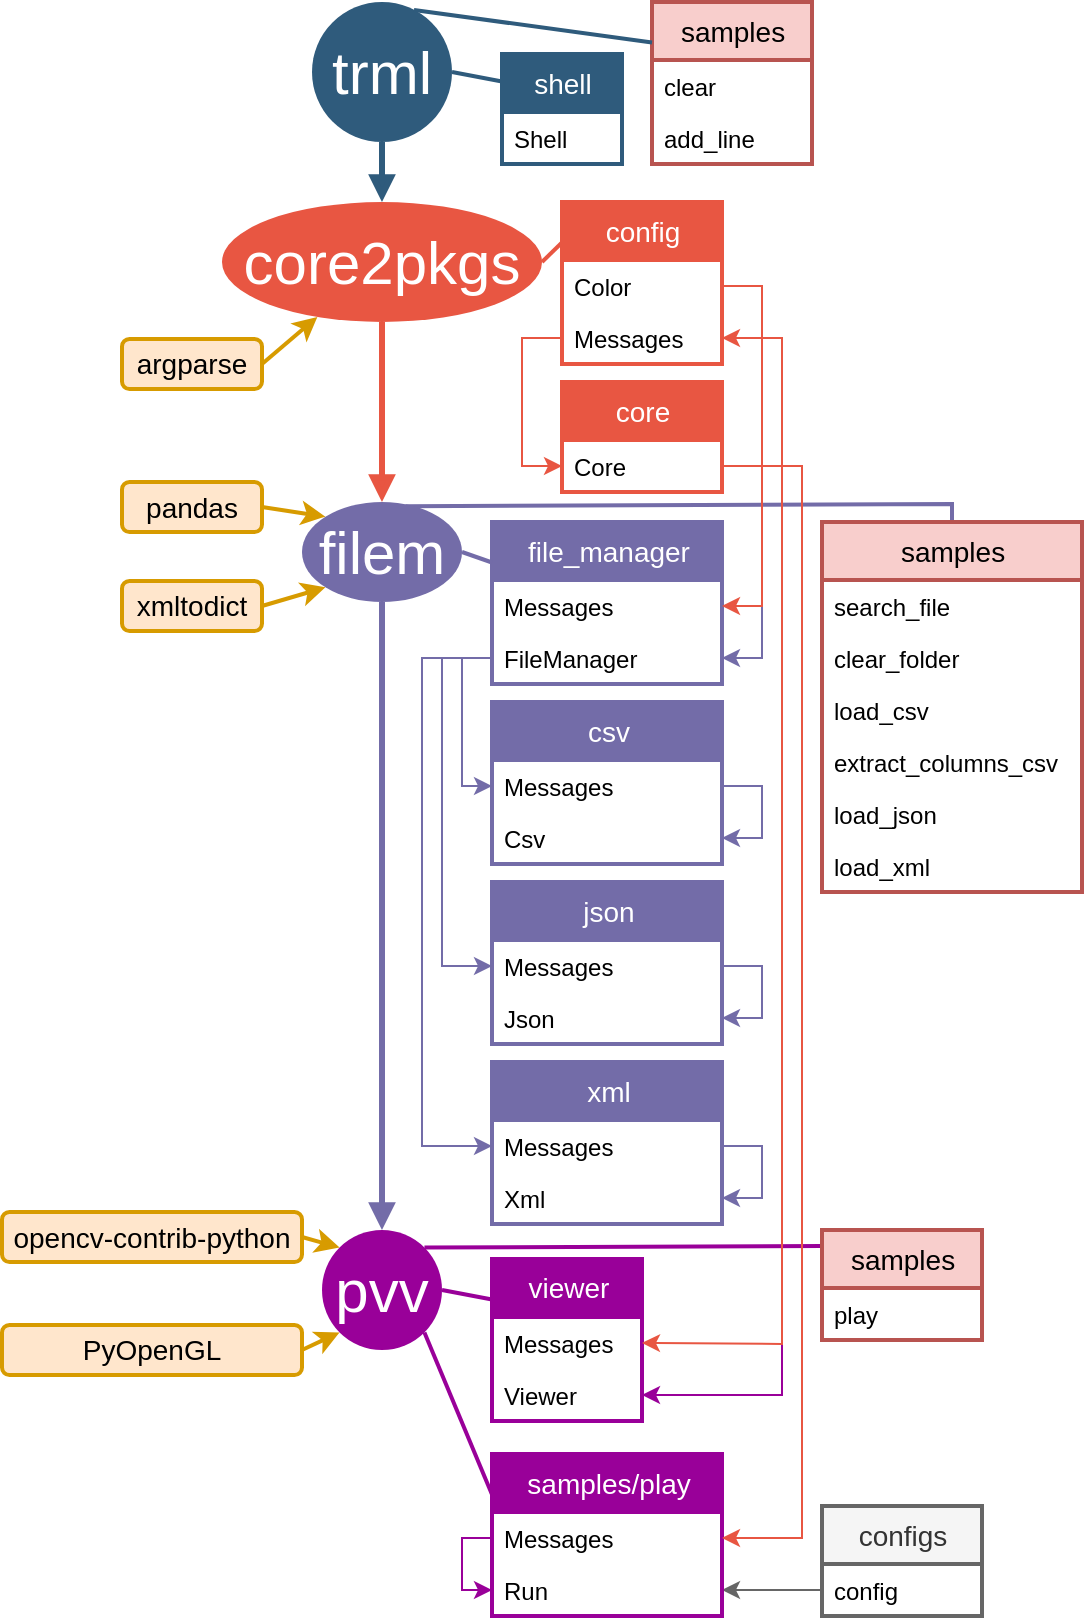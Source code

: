 <mxfile version="12.1.0" type="github" pages="1"><diagram id="X22sX5QwYgRkkETN-2Oq" name="Page-1"><mxGraphModel dx="-149" dy="437" grid="1" gridSize="10" guides="1" tooltips="1" connect="1" arrows="1" fold="1" page="1" pageScale="1" pageWidth="827" pageHeight="1169" background="none" math="0" shadow="0"><root><mxCell id="0"/><mxCell id="1" parent="0"/><mxCell id="KumTwc9kImUSRbm_J5hq-158" value="" style="edgeStyle=none;endArrow=none;strokeWidth=2;strokeColor=#990099;html=1;entryX=1;entryY=0;entryDx=0;entryDy=0;exitX=0.003;exitY=0.146;exitDx=0;exitDy=0;rounded=1;exitPerimeter=0;" parent="1" source="KumTwc9kImUSRbm_J5hq-151" target="KumTwc9kImUSRbm_J5hq-135" edge="1"><mxGeometry x="-579.5" y="19" width="100" height="100" as="geometry"><mxPoint x="1305" y="689" as="sourcePoint"/><mxPoint x="1280.0" y="664" as="targetPoint"/><Array as="points"/></mxGeometry></mxCell><mxCell id="KumTwc9kImUSRbm_J5hq-126" value="" style="edgeStyle=none;endArrow=none;strokeWidth=2;strokeColor=#736CA8;html=1;entryX=0.5;entryY=0;entryDx=0;entryDy=0;rounded=0;exitX=0.647;exitY=0.043;exitDx=0;exitDy=0;exitPerimeter=0;" parent="1" source="KumTwc9kImUSRbm_J5hq-86" target="KumTwc9kImUSRbm_J5hq-123" edge="1"><mxGeometry x="-624.5" y="-85" width="100" height="100" as="geometry"><mxPoint x="1385" y="88" as="sourcePoint"/><mxPoint x="1274.749" y="79.749" as="targetPoint"/><Array as="points"><mxPoint x="1525" y="261"/></Array></mxGeometry></mxCell><mxCell id="KumTwc9kImUSRbm_J5hq-8" value="" style="edgeStyle=none;endArrow=none;strokeWidth=2;strokeColor=#2F5B7C;html=1;entryX=1;entryY=0.5;entryDx=0;entryDy=0;exitX=0;exitY=0.25;exitDx=0;exitDy=0;" parent="1" source="KumTwc9kImUSRbm_J5hq-26" target="KumTwc9kImUSRbm_J5hq-11" edge="1"><mxGeometry x="-644.5" y="-105" width="100" height="100" as="geometry"><mxPoint x="1300" y="45" as="sourcePoint"/><mxPoint x="1220" y="50" as="targetPoint"/><Array as="points"/></mxGeometry></mxCell><mxCell id="KumTwc9kImUSRbm_J5hq-64" value="" style="edgeStyle=orthogonalEdgeStyle;rounded=0;orthogonalLoop=1;jettySize=auto;html=1;startSize=30;strokeColor=#2F5B7C;strokeWidth=3;fontSize=30;fontColor=#000000;endArrow=block;endFill=1;" parent="1" source="KumTwc9kImUSRbm_J5hq-11" target="KumTwc9kImUSRbm_J5hq-63" edge="1"><mxGeometry relative="1" as="geometry"/></mxCell><mxCell id="KumTwc9kImUSRbm_J5hq-11" value="trml" style="ellipse;whiteSpace=wrap;html=1;shadow=0;fontFamily=Helvetica;fontSize=30;fontColor=#FFFFFF;align=center;strokeColor=none;strokeWidth=6;fillColor=#2F5B7C;fontStyle=0;gradientColor=none;aspect=fixed;" parent="1" vertex="1"><mxGeometry x="1205" y="10" width="70" height="70" as="geometry"/></mxCell><mxCell id="KumTwc9kImUSRbm_J5hq-63" value="core2pkgs" style="ellipse;whiteSpace=wrap;html=1;shadow=0;fontFamily=Helvetica;fontSize=30;fontColor=#FFFFFF;align=center;strokeColor=none;strokeWidth=6;fillColor=#E85642;fontStyle=0;gradientColor=none;" parent="1" vertex="1"><mxGeometry x="1160" y="110" width="160" height="60" as="geometry"/></mxCell><mxCell id="KumTwc9kImUSRbm_J5hq-26" value="shell" style="swimlane;fontStyle=0;childLayout=stackLayout;horizontal=1;startSize=29;fillColor=#2F5B7C;horizontalStack=0;resizeParent=1;resizeParentMax=0;resizeLast=0;collapsible=1;marginBottom=0;swimlaneFillColor=#ffffff;align=center;fontSize=14;rounded=0;shadow=0;strokeWidth=2;fontColor=#FFFFFF;spacing=2;spacingTop=0;strokeColor=#2F5B7C;swimlaneLine=1;html=1;overflow=visible;" parent="1" vertex="1"><mxGeometry x="1300" y="36" width="60" height="55" as="geometry"><mxRectangle x="1300" y="10" width="70" height="30" as="alternateBounds"/></mxGeometry></mxCell><mxCell id="KumTwc9kImUSRbm_J5hq-27" value="Shell" style="text;spacingLeft=4;spacingRight=4;overflow=hidden;rotatable=0;points=[[0,0.5],[1,0.5]];portConstraint=eastwest;fontSize=12;perimeterSpacing=0;" parent="KumTwc9kImUSRbm_J5hq-26" vertex="1"><mxGeometry y="29" width="60" height="26" as="geometry"/></mxCell><mxCell id="KumTwc9kImUSRbm_J5hq-65" value="" style="edgeStyle=none;endArrow=none;strokeWidth=2;strokeColor=#E85642;html=1;entryX=1;entryY=0.5;entryDx=0;entryDy=0;exitX=0;exitY=0.25;exitDx=0;exitDy=0;rounded=1;" parent="1" source="KumTwc9kImUSRbm_J5hq-66" target="KumTwc9kImUSRbm_J5hq-63" edge="1"><mxGeometry x="-609.5" y="-5" width="100" height="100" as="geometry"><mxPoint x="1335" y="145" as="sourcePoint"/><mxPoint x="1300.0" y="120" as="targetPoint"/><Array as="points"/></mxGeometry></mxCell><mxCell id="KumTwc9kImUSRbm_J5hq-66" value="config" style="swimlane;fontStyle=0;childLayout=stackLayout;horizontal=1;startSize=29;fillColor=#E85642;horizontalStack=0;resizeParent=1;resizeParentMax=0;resizeLast=0;collapsible=1;marginBottom=0;swimlaneFillColor=#ffffff;align=center;fontSize=14;rounded=0;shadow=0;strokeWidth=2;fontColor=#FFFFFF;spacing=2;spacingTop=0;strokeColor=#E85642;swimlaneLine=1;html=1;overflow=visible;" parent="1" vertex="1"><mxGeometry x="1330" y="110" width="80" height="81" as="geometry"><mxRectangle x="1330" y="110" width="70" height="30" as="alternateBounds"/></mxGeometry></mxCell><mxCell id="KumTwc9kImUSRbm_J5hq-67" value="Color" style="text;spacingLeft=4;spacingRight=4;overflow=hidden;rotatable=0;points=[[0,0.5],[1,0.5]];portConstraint=eastwest;fontSize=12;perimeterSpacing=0;" parent="KumTwc9kImUSRbm_J5hq-66" vertex="1"><mxGeometry y="29" width="80" height="26" as="geometry"/></mxCell><mxCell id="KumTwc9kImUSRbm_J5hq-70" value="Messages" style="text;spacingLeft=4;spacingRight=4;overflow=hidden;rotatable=0;points=[[0,0.5],[1,0.5]];portConstraint=eastwest;fontSize=12;perimeterSpacing=0;" parent="KumTwc9kImUSRbm_J5hq-66" vertex="1"><mxGeometry y="55" width="80" height="26" as="geometry"/></mxCell><mxCell id="KumTwc9kImUSRbm_J5hq-71" value="" style="edgeStyle=none;endArrow=classic;strokeWidth=1;strokeColor=#E85642;html=1;entryX=1;entryY=0.5;entryDx=0;entryDy=0;rounded=0;exitX=1;exitY=0.5;exitDx=0;exitDy=0;endFill=1;" parent="KumTwc9kImUSRbm_J5hq-66" source="KumTwc9kImUSRbm_J5hq-67" target="KumTwc9kImUSRbm_J5hq-70" edge="1"><mxGeometry x="-1934.5" y="-105" width="100" height="100" as="geometry"><mxPoint x="145" y="42" as="sourcePoint"/><mxPoint x="-5.0" y="40" as="targetPoint"/><Array as="points"><mxPoint x="100" y="42"/><mxPoint x="100" y="68"/></Array></mxGeometry></mxCell><mxCell id="KumTwc9kImUSRbm_J5hq-69" value="" style="rounded=1;orthogonalLoop=1;jettySize=auto;html=1;startSize=30;endArrow=classic;endFill=1;strokeColor=#D79B00;strokeWidth=2;fontSize=30;fontColor=#000000;exitX=1;exitY=0.5;exitDx=0;exitDy=0;" parent="1" source="KumTwc9kImUSRbm_J5hq-132" target="KumTwc9kImUSRbm_J5hq-63" edge="1"><mxGeometry relative="1" as="geometry"><mxPoint x="1180" y="190.5" as="sourcePoint"/></mxGeometry></mxCell><mxCell id="KumTwc9kImUSRbm_J5hq-72" value="core" style="swimlane;fontStyle=0;childLayout=stackLayout;horizontal=1;startSize=29;fillColor=#E85642;horizontalStack=0;resizeParent=1;resizeParentMax=0;resizeLast=0;collapsible=1;marginBottom=0;swimlaneFillColor=#ffffff;align=center;fontSize=14;rounded=0;shadow=0;strokeWidth=2;fontColor=#FFFFFF;spacing=2;spacingTop=0;strokeColor=#E85642;swimlaneLine=1;html=1;overflow=visible;" parent="1" vertex="1"><mxGeometry x="1330" y="200" width="80" height="55" as="geometry"><mxRectangle x="1330" y="200" width="70" height="30" as="alternateBounds"/></mxGeometry></mxCell><mxCell id="KumTwc9kImUSRbm_J5hq-73" value="Core" style="text;spacingLeft=4;spacingRight=4;overflow=hidden;rotatable=0;points=[[0,0.5],[1,0.5]];portConstraint=eastwest;fontSize=12;perimeterSpacing=0;" parent="KumTwc9kImUSRbm_J5hq-72" vertex="1"><mxGeometry y="29" width="80" height="26" as="geometry"/></mxCell><mxCell id="KumTwc9kImUSRbm_J5hq-75" value="" style="edgeStyle=none;endArrow=classic;strokeWidth=1;strokeColor=#E85642;html=1;entryX=0;entryY=0.5;entryDx=0;entryDy=0;rounded=0;exitX=0;exitY=0.5;exitDx=0;exitDy=0;endFill=1;" parent="1" source="KumTwc9kImUSRbm_J5hq-70" target="KumTwc9kImUSRbm_J5hq-73" edge="1"><mxGeometry x="-599.5" y="95" width="100" height="100" as="geometry"><mxPoint x="1480" y="242" as="sourcePoint"/><mxPoint x="1330.0" y="240" as="targetPoint"/><Array as="points"><mxPoint x="1310" y="178"/><mxPoint x="1310" y="242"/></Array></mxGeometry></mxCell><mxCell id="KumTwc9kImUSRbm_J5hq-78" value="samples" style="swimlane;fontStyle=0;childLayout=stackLayout;horizontal=1;startSize=29;fillColor=#f8cecc;horizontalStack=0;resizeParent=1;resizeParentMax=0;resizeLast=0;collapsible=1;marginBottom=0;swimlaneFillColor=#ffffff;align=center;fontSize=14;rounded=0;shadow=0;strokeWidth=2;spacing=2;spacingTop=0;strokeColor=#B85450;swimlaneLine=1;html=1;overflow=visible;" parent="1" vertex="1"><mxGeometry x="1375" y="10" width="80" height="81" as="geometry"><mxRectangle x="1375" y="10" width="70" height="30" as="alternateBounds"/></mxGeometry></mxCell><mxCell id="KumTwc9kImUSRbm_J5hq-79" value="clear" style="text;spacingLeft=4;spacingRight=4;overflow=hidden;rotatable=0;points=[[0,0.5],[1,0.5]];portConstraint=eastwest;fontSize=12;perimeterSpacing=0;" parent="KumTwc9kImUSRbm_J5hq-78" vertex="1"><mxGeometry y="29" width="80" height="26" as="geometry"/></mxCell><mxCell id="KumTwc9kImUSRbm_J5hq-80" value="add_line" style="text;spacingLeft=4;spacingRight=4;overflow=hidden;rotatable=0;points=[[0,0.5],[1,0.5]];portConstraint=eastwest;fontSize=12;perimeterSpacing=0;" parent="KumTwc9kImUSRbm_J5hq-78" vertex="1"><mxGeometry y="55" width="80" height="26" as="geometry"/></mxCell><mxCell id="KumTwc9kImUSRbm_J5hq-85" value="" style="edgeStyle=none;endArrow=none;strokeWidth=2;strokeColor=#2F5B7C;html=1;rounded=0;exitX=0;exitY=0.25;exitDx=0;exitDy=0;" parent="1" source="KumTwc9kImUSRbm_J5hq-78" edge="1"><mxGeometry x="-634.5" y="-95" width="100" height="100" as="geometry"><mxPoint x="1470" y="70" as="sourcePoint"/><mxPoint x="1256" y="14" as="targetPoint"/></mxGeometry></mxCell><mxCell id="KumTwc9kImUSRbm_J5hq-86" value="filem" style="ellipse;whiteSpace=wrap;html=1;shadow=0;fontFamily=Helvetica;fontSize=30;fontColor=#FFFFFF;align=center;strokeColor=none;strokeWidth=6;fillColor=#736CA8;fontStyle=0;gradientColor=none;" parent="1" vertex="1"><mxGeometry x="1200" y="260" width="80" height="50" as="geometry"/></mxCell><mxCell id="KumTwc9kImUSRbm_J5hq-89" value="" style="edgeStyle=orthogonalEdgeStyle;rounded=0;orthogonalLoop=1;jettySize=auto;html=1;startSize=30;strokeColor=#E85642;strokeWidth=3;fontSize=30;fontColor=#000000;endArrow=block;endFill=1;exitX=0.5;exitY=1;exitDx=0;exitDy=0;entryX=0.5;entryY=0;entryDx=0;entryDy=0;" parent="1" source="KumTwc9kImUSRbm_J5hq-63" target="KumTwc9kImUSRbm_J5hq-86" edge="1"><mxGeometry relative="1" as="geometry"><mxPoint x="1250" y="90" as="sourcePoint"/><mxPoint x="1250" y="120" as="targetPoint"/></mxGeometry></mxCell><mxCell id="KumTwc9kImUSRbm_J5hq-94" value="" style="rounded=1;orthogonalLoop=1;jettySize=auto;html=1;startSize=30;endArrow=classic;endFill=1;strokeColor=#D79B00;strokeWidth=2;fontSize=30;fontColor=#000000;exitX=1;exitY=0.5;exitDx=0;exitDy=0;entryX=0;entryY=0;entryDx=0;entryDy=0;" parent="1" source="KumTwc9kImUSRbm_J5hq-133" target="KumTwc9kImUSRbm_J5hq-86" edge="1"><mxGeometry relative="1" as="geometry"><mxPoint x="1197.118" y="273.142" as="targetPoint"/><mxPoint x="1180" y="262.5" as="sourcePoint"/></mxGeometry></mxCell><mxCell id="KumTwc9kImUSRbm_J5hq-99" value="" style="rounded=1;orthogonalLoop=1;jettySize=auto;html=1;startSize=30;endArrow=classic;endFill=1;strokeColor=#D79B00;strokeWidth=2;fontSize=30;fontColor=#000000;exitX=1;exitY=0.5;exitDx=0;exitDy=0;entryX=0;entryY=1;entryDx=0;entryDy=0;" parent="1" source="KumTwc9kImUSRbm_J5hq-134" target="KumTwc9kImUSRbm_J5hq-86" edge="1"><mxGeometry relative="1" as="geometry"><mxPoint x="1197.118" y="313.142" as="targetPoint"/><mxPoint x="1180" y="312.5" as="sourcePoint"/></mxGeometry></mxCell><mxCell id="KumTwc9kImUSRbm_J5hq-101" value="file_manager" style="swimlane;fontStyle=0;childLayout=stackLayout;horizontal=1;startSize=29;fillColor=#736CA8;horizontalStack=0;resizeParent=1;resizeParentMax=0;resizeLast=0;collapsible=1;marginBottom=0;swimlaneFillColor=#ffffff;align=center;fontSize=14;rounded=0;shadow=0;strokeWidth=2;fontColor=#FFFFFF;spacing=2;spacingTop=0;strokeColor=#736CA8;swimlaneLine=1;html=1;overflow=visible;" parent="1" vertex="1"><mxGeometry x="1295" y="270" width="115" height="81" as="geometry"><mxRectangle x="1295" y="270" width="70" height="30" as="alternateBounds"/></mxGeometry></mxCell><mxCell id="KumTwc9kImUSRbm_J5hq-102" value="Messages" style="text;spacingLeft=4;spacingRight=4;overflow=hidden;rotatable=0;points=[[0,0.5],[1,0.5]];portConstraint=eastwest;fontSize=12;perimeterSpacing=0;" parent="KumTwc9kImUSRbm_J5hq-101" vertex="1"><mxGeometry y="29" width="115" height="26" as="geometry"/></mxCell><mxCell id="KumTwc9kImUSRbm_J5hq-104" value="FileManager" style="text;spacingLeft=4;spacingRight=4;overflow=hidden;rotatable=0;points=[[0,0.5],[1,0.5]];portConstraint=eastwest;fontSize=12;perimeterSpacing=0;" parent="KumTwc9kImUSRbm_J5hq-101" vertex="1"><mxGeometry y="55" width="115" height="26" as="geometry"/></mxCell><mxCell id="KumTwc9kImUSRbm_J5hq-105" value="" style="edgeStyle=none;endArrow=classic;strokeWidth=1;strokeColor=#736CA8;html=1;entryX=1;entryY=0.5;entryDx=0;entryDy=0;rounded=0;endFill=1;" parent="KumTwc9kImUSRbm_J5hq-101" target="KumTwc9kImUSRbm_J5hq-104" edge="1"><mxGeometry x="-3219.5" y="-365" width="100" height="100" as="geometry"><mxPoint x="135" y="42" as="sourcePoint"/><mxPoint x="125" y="-82" as="targetPoint"/><Array as="points"><mxPoint x="135" y="68"/></Array></mxGeometry></mxCell><mxCell id="KumTwc9kImUSRbm_J5hq-103" value="" style="edgeStyle=none;endArrow=none;strokeWidth=2;strokeColor=#736CA8;html=1;entryX=1;entryY=0.5;entryDx=0;entryDy=0;exitX=0;exitY=0.25;exitDx=0;exitDy=0;rounded=1;" parent="1" source="KumTwc9kImUSRbm_J5hq-101" target="KumTwc9kImUSRbm_J5hq-86" edge="1"><mxGeometry x="-599.5" y="5" width="100" height="100" as="geometry"><mxPoint x="1340" y="162" as="sourcePoint"/><mxPoint x="1330.0" y="150" as="targetPoint"/><Array as="points"/></mxGeometry></mxCell><mxCell id="KumTwc9kImUSRbm_J5hq-106" value="" style="edgeStyle=none;endArrow=classic;strokeWidth=1;strokeColor=#E85642;html=1;rounded=0;endFill=1;entryX=1;entryY=0.5;entryDx=0;entryDy=0;" parent="1" target="KumTwc9kImUSRbm_J5hq-102" edge="1"><mxGeometry x="-3209.5" y="-355" width="100" height="100" as="geometry"><mxPoint x="1430" y="178" as="sourcePoint"/><mxPoint x="1410" y="310" as="targetPoint"/><Array as="points"><mxPoint x="1430" y="312"/></Array></mxGeometry></mxCell><mxCell id="KumTwc9kImUSRbm_J5hq-108" value="csv" style="swimlane;fontStyle=0;childLayout=stackLayout;horizontal=1;startSize=29;fillColor=#736CA8;horizontalStack=0;resizeParent=1;resizeParentMax=0;resizeLast=0;collapsible=1;marginBottom=0;swimlaneFillColor=#ffffff;align=center;fontSize=14;rounded=0;shadow=0;strokeWidth=2;fontColor=#FFFFFF;spacing=2;spacingTop=0;strokeColor=#736CA8;swimlaneLine=1;html=1;overflow=visible;" parent="1" vertex="1"><mxGeometry x="1295" y="360" width="115" height="81" as="geometry"><mxRectangle x="1300" y="260" width="70" height="30" as="alternateBounds"/></mxGeometry></mxCell><mxCell id="KumTwc9kImUSRbm_J5hq-109" value="Messages" style="text;spacingLeft=4;spacingRight=4;overflow=hidden;rotatable=0;points=[[0,0.5],[1,0.5]];portConstraint=eastwest;fontSize=12;perimeterSpacing=0;" parent="KumTwc9kImUSRbm_J5hq-108" vertex="1"><mxGeometry y="29" width="115" height="26" as="geometry"/></mxCell><mxCell id="KumTwc9kImUSRbm_J5hq-110" value="Csv" style="text;spacingLeft=4;spacingRight=4;overflow=hidden;rotatable=0;points=[[0,0.5],[1,0.5]];portConstraint=eastwest;fontSize=12;perimeterSpacing=0;" parent="KumTwc9kImUSRbm_J5hq-108" vertex="1"><mxGeometry y="55" width="115" height="26" as="geometry"/></mxCell><mxCell id="KumTwc9kImUSRbm_J5hq-112" value="" style="edgeStyle=none;endArrow=classic;strokeWidth=1;strokeColor=#736CA8;html=1;entryX=1;entryY=0.5;entryDx=0;entryDy=0;rounded=0;endFill=1;exitX=1;exitY=0.5;exitDx=0;exitDy=0;" parent="KumTwc9kImUSRbm_J5hq-108" source="KumTwc9kImUSRbm_J5hq-109" target="KumTwc9kImUSRbm_J5hq-110" edge="1"><mxGeometry x="-3209.5" y="-355" width="100" height="100" as="geometry"><mxPoint x="165" y="42" as="sourcePoint"/><mxPoint x="125" y="52.0" as="targetPoint"/><Array as="points"><mxPoint x="135" y="42"/><mxPoint x="135" y="68"/></Array></mxGeometry></mxCell><mxCell id="KumTwc9kImUSRbm_J5hq-111" value="" style="edgeStyle=none;endArrow=classic;strokeWidth=1;strokeColor=#736CA8;html=1;entryX=0;entryY=0.5;entryDx=0;entryDy=0;rounded=0;endFill=1;exitX=0;exitY=0.5;exitDx=0;exitDy=0;" parent="1" source="KumTwc9kImUSRbm_J5hq-104" target="KumTwc9kImUSRbm_J5hq-109" edge="1"><mxGeometry x="-1924.5" y="-5" width="100" height="100" as="geometry"><mxPoint x="1450" y="338" as="sourcePoint"/><mxPoint x="1420" y="278" as="targetPoint"/><Array as="points"><mxPoint x="1280" y="338"/><mxPoint x="1280" y="402"/></Array></mxGeometry></mxCell><mxCell id="KumTwc9kImUSRbm_J5hq-113" value="json" style="swimlane;fontStyle=0;childLayout=stackLayout;horizontal=1;startSize=29;fillColor=#736CA8;horizontalStack=0;resizeParent=1;resizeParentMax=0;resizeLast=0;collapsible=1;marginBottom=0;swimlaneFillColor=#ffffff;align=center;fontSize=14;rounded=0;shadow=0;strokeWidth=2;fontColor=#FFFFFF;spacing=2;spacingTop=0;strokeColor=#736CA8;swimlaneLine=1;html=1;overflow=visible;" parent="1" vertex="1"><mxGeometry x="1295" y="450" width="115" height="81" as="geometry"><mxRectangle x="1300" y="260" width="70" height="30" as="alternateBounds"/></mxGeometry></mxCell><mxCell id="KumTwc9kImUSRbm_J5hq-114" value="Messages" style="text;spacingLeft=4;spacingRight=4;overflow=hidden;rotatable=0;points=[[0,0.5],[1,0.5]];portConstraint=eastwest;fontSize=12;perimeterSpacing=0;" parent="KumTwc9kImUSRbm_J5hq-113" vertex="1"><mxGeometry y="29" width="115" height="26" as="geometry"/></mxCell><mxCell id="KumTwc9kImUSRbm_J5hq-115" value="Json" style="text;spacingLeft=4;spacingRight=4;overflow=hidden;rotatable=0;points=[[0,0.5],[1,0.5]];portConstraint=eastwest;fontSize=12;perimeterSpacing=0;" parent="KumTwc9kImUSRbm_J5hq-113" vertex="1"><mxGeometry y="55" width="115" height="26" as="geometry"/></mxCell><mxCell id="KumTwc9kImUSRbm_J5hq-116" value="" style="edgeStyle=none;endArrow=classic;strokeWidth=1;strokeColor=#736CA8;html=1;entryX=1;entryY=0.5;entryDx=0;entryDy=0;rounded=0;endFill=1;exitX=1;exitY=0.5;exitDx=0;exitDy=0;" parent="KumTwc9kImUSRbm_J5hq-113" source="KumTwc9kImUSRbm_J5hq-114" target="KumTwc9kImUSRbm_J5hq-115" edge="1"><mxGeometry x="-3209.5" y="-355" width="100" height="100" as="geometry"><mxPoint x="165" y="42" as="sourcePoint"/><mxPoint x="125" y="52.0" as="targetPoint"/><Array as="points"><mxPoint x="135" y="42"/><mxPoint x="135" y="68"/></Array></mxGeometry></mxCell><mxCell id="KumTwc9kImUSRbm_J5hq-117" value="" style="edgeStyle=none;endArrow=classic;strokeWidth=1;strokeColor=#736CA8;html=1;entryX=0;entryY=0.5;entryDx=0;entryDy=0;rounded=0;endFill=1;exitX=0;exitY=0.5;exitDx=0;exitDy=0;" parent="1" target="KumTwc9kImUSRbm_J5hq-114" edge="1"><mxGeometry x="-1939.5" y="-5" width="100" height="100" as="geometry"><mxPoint x="1280" y="338.0" as="sourcePoint"/><mxPoint x="1280" y="402.0" as="targetPoint"/><Array as="points"><mxPoint x="1270" y="338"/><mxPoint x="1270" y="420"/><mxPoint x="1270" y="492"/></Array></mxGeometry></mxCell><mxCell id="KumTwc9kImUSRbm_J5hq-118" value="xml" style="swimlane;fontStyle=0;childLayout=stackLayout;horizontal=1;startSize=29;fillColor=#736CA8;horizontalStack=0;resizeParent=1;resizeParentMax=0;resizeLast=0;collapsible=1;marginBottom=0;swimlaneFillColor=#ffffff;align=center;fontSize=14;rounded=0;shadow=0;strokeWidth=2;fontColor=#FFFFFF;spacing=2;spacingTop=0;strokeColor=#736CA8;swimlaneLine=1;html=1;overflow=visible;" parent="1" vertex="1"><mxGeometry x="1295" y="540" width="115" height="81" as="geometry"><mxRectangle x="1300" y="260" width="70" height="30" as="alternateBounds"/></mxGeometry></mxCell><mxCell id="KumTwc9kImUSRbm_J5hq-119" value="Messages" style="text;spacingLeft=4;spacingRight=4;overflow=hidden;rotatable=0;points=[[0,0.5],[1,0.5]];portConstraint=eastwest;fontSize=12;perimeterSpacing=0;" parent="KumTwc9kImUSRbm_J5hq-118" vertex="1"><mxGeometry y="29" width="115" height="26" as="geometry"/></mxCell><mxCell id="KumTwc9kImUSRbm_J5hq-120" value="Xml" style="text;spacingLeft=4;spacingRight=4;overflow=hidden;rotatable=0;points=[[0,0.5],[1,0.5]];portConstraint=eastwest;fontSize=12;perimeterSpacing=0;" parent="KumTwc9kImUSRbm_J5hq-118" vertex="1"><mxGeometry y="55" width="115" height="26" as="geometry"/></mxCell><mxCell id="KumTwc9kImUSRbm_J5hq-121" value="" style="edgeStyle=none;endArrow=classic;strokeWidth=1;strokeColor=#736CA8;html=1;entryX=1;entryY=0.5;entryDx=0;entryDy=0;rounded=0;endFill=1;exitX=1;exitY=0.5;exitDx=0;exitDy=0;" parent="KumTwc9kImUSRbm_J5hq-118" source="KumTwc9kImUSRbm_J5hq-119" target="KumTwc9kImUSRbm_J5hq-120" edge="1"><mxGeometry x="-3209.5" y="-355" width="100" height="100" as="geometry"><mxPoint x="165" y="42" as="sourcePoint"/><mxPoint x="125" y="52.0" as="targetPoint"/><Array as="points"><mxPoint x="135" y="42"/><mxPoint x="135" y="68"/></Array></mxGeometry></mxCell><mxCell id="KumTwc9kImUSRbm_J5hq-122" value="" style="edgeStyle=none;endArrow=classic;strokeWidth=1;strokeColor=#736CA8;html=1;entryX=0;entryY=0.5;entryDx=0;entryDy=0;rounded=0;endFill=1;" parent="1" target="KumTwc9kImUSRbm_J5hq-119" edge="1"><mxGeometry x="-1954.5" y="-5" width="100" height="100" as="geometry"><mxPoint x="1270" y="338" as="sourcePoint"/><mxPoint x="1280" y="492.0" as="targetPoint"/><Array as="points"><mxPoint x="1260" y="338"/><mxPoint x="1260" y="582"/></Array></mxGeometry></mxCell><mxCell id="KumTwc9kImUSRbm_J5hq-123" value="samples" style="swimlane;fontStyle=0;childLayout=stackLayout;horizontal=1;startSize=29;fillColor=#f8cecc;horizontalStack=0;resizeParent=1;resizeParentMax=0;resizeLast=0;collapsible=1;marginBottom=0;swimlaneFillColor=#ffffff;align=center;fontSize=14;rounded=0;shadow=0;strokeWidth=2;spacing=2;spacingTop=0;strokeColor=#B85450;swimlaneLine=1;html=1;overflow=visible;" parent="1" vertex="1"><mxGeometry x="1460" y="270" width="130" height="185" as="geometry"><mxRectangle x="1450" y="270" width="70" height="30" as="alternateBounds"/></mxGeometry></mxCell><mxCell id="KumTwc9kImUSRbm_J5hq-124" value="search_file" style="text;spacingLeft=4;spacingRight=4;overflow=hidden;rotatable=0;points=[[0,0.5],[1,0.5]];portConstraint=eastwest;fontSize=12;perimeterSpacing=0;" parent="KumTwc9kImUSRbm_J5hq-123" vertex="1"><mxGeometry y="29" width="130" height="26" as="geometry"/></mxCell><mxCell id="KumTwc9kImUSRbm_J5hq-125" value="clear_folder" style="text;spacingLeft=4;spacingRight=4;overflow=hidden;rotatable=0;points=[[0,0.5],[1,0.5]];portConstraint=eastwest;fontSize=12;perimeterSpacing=0;" parent="KumTwc9kImUSRbm_J5hq-123" vertex="1"><mxGeometry y="55" width="130" height="26" as="geometry"/></mxCell><mxCell id="KumTwc9kImUSRbm_J5hq-127" value="load_csv" style="text;spacingLeft=4;spacingRight=4;overflow=hidden;rotatable=0;points=[[0,0.5],[1,0.5]];portConstraint=eastwest;fontSize=12;perimeterSpacing=0;" parent="KumTwc9kImUSRbm_J5hq-123" vertex="1"><mxGeometry y="81" width="130" height="26" as="geometry"/></mxCell><mxCell id="KumTwc9kImUSRbm_J5hq-128" value="extract_columns_csv" style="text;spacingLeft=4;spacingRight=4;overflow=hidden;rotatable=0;points=[[0,0.5],[1,0.5]];portConstraint=eastwest;fontSize=12;perimeterSpacing=0;" parent="KumTwc9kImUSRbm_J5hq-123" vertex="1"><mxGeometry y="107" width="130" height="26" as="geometry"/></mxCell><mxCell id="KumTwc9kImUSRbm_J5hq-129" value="load_json" style="text;spacingLeft=4;spacingRight=4;overflow=hidden;rotatable=0;points=[[0,0.5],[1,0.5]];portConstraint=eastwest;fontSize=12;perimeterSpacing=0;" parent="KumTwc9kImUSRbm_J5hq-123" vertex="1"><mxGeometry y="133" width="130" height="26" as="geometry"/></mxCell><mxCell id="KumTwc9kImUSRbm_J5hq-130" value="load_xml" style="text;spacingLeft=4;spacingRight=4;overflow=hidden;rotatable=0;points=[[0,0.5],[1,0.5]];portConstraint=eastwest;fontSize=12;perimeterSpacing=0;" parent="KumTwc9kImUSRbm_J5hq-123" vertex="1"><mxGeometry y="159" width="130" height="26" as="geometry"/></mxCell><mxCell id="KumTwc9kImUSRbm_J5hq-132" value="argparse" style="rounded=1;whiteSpace=wrap;html=1;shadow=0;glass=0;comic=0;strokeColor=#d79b00;strokeWidth=2;fillColor=#ffe6cc;fontSize=14;align=center;" parent="1" vertex="1"><mxGeometry x="1110" y="178.5" width="70" height="25" as="geometry"/></mxCell><mxCell id="KumTwc9kImUSRbm_J5hq-133" value="pandas" style="rounded=1;whiteSpace=wrap;html=1;shadow=0;glass=0;comic=0;strokeColor=#d79b00;strokeWidth=2;fillColor=#ffe6cc;fontSize=14;align=center;" parent="1" vertex="1"><mxGeometry x="1110" y="250" width="70" height="25" as="geometry"/></mxCell><mxCell id="KumTwc9kImUSRbm_J5hq-134" value="xmltodict" style="rounded=1;whiteSpace=wrap;html=1;shadow=0;glass=0;comic=0;strokeColor=#d79b00;strokeWidth=2;fillColor=#ffe6cc;fontSize=14;align=center;" parent="1" vertex="1"><mxGeometry x="1110" y="299.5" width="70" height="25" as="geometry"/></mxCell><mxCell id="KumTwc9kImUSRbm_J5hq-135" value="pvv" style="ellipse;whiteSpace=wrap;html=1;shadow=0;fontFamily=Helvetica;fontSize=30;fontColor=#FFFFFF;align=center;strokeColor=none;strokeWidth=6;fillColor=#990099;fontStyle=0;gradientColor=none;" parent="1" vertex="1"><mxGeometry x="1210" y="624" width="60" height="60" as="geometry"/></mxCell><mxCell id="KumTwc9kImUSRbm_J5hq-138" value="" style="edgeStyle=orthogonalEdgeStyle;rounded=0;orthogonalLoop=1;jettySize=auto;html=1;startSize=30;strokeColor=#736CA8;strokeWidth=3;fontSize=30;fontColor=#000000;endArrow=block;endFill=1;exitX=0.5;exitY=1;exitDx=0;exitDy=0;entryX=0.5;entryY=0;entryDx=0;entryDy=0;" parent="1" source="KumTwc9kImUSRbm_J5hq-86" target="KumTwc9kImUSRbm_J5hq-135" edge="1"><mxGeometry relative="1" as="geometry"><mxPoint x="1239.534" y="324.259" as="sourcePoint"/><mxPoint x="1239.534" y="414.603" as="targetPoint"/><Array as="points"><mxPoint x="1240" y="500"/><mxPoint x="1240" y="500"/></Array></mxGeometry></mxCell><mxCell id="KumTwc9kImUSRbm_J5hq-139" value="" style="rounded=1;orthogonalLoop=1;jettySize=auto;html=1;startSize=30;endArrow=classic;endFill=1;strokeColor=#D79B00;strokeWidth=2;fontSize=30;fontColor=#000000;exitX=1;exitY=0.5;exitDx=0;exitDy=0;entryX=0;entryY=0;entryDx=0;entryDy=0;" parent="1" source="KumTwc9kImUSRbm_J5hq-140" target="KumTwc9kImUSRbm_J5hq-135" edge="1"><mxGeometry relative="1" as="geometry"><mxPoint x="1210.618" y="641.384" as="targetPoint"/><mxPoint x="1179" y="636.5" as="sourcePoint"/></mxGeometry></mxCell><mxCell id="KumTwc9kImUSRbm_J5hq-140" value="opencv-contrib-python" style="rounded=1;whiteSpace=wrap;html=1;shadow=0;glass=0;comic=0;strokeColor=#d79b00;strokeWidth=2;fillColor=#ffe6cc;fontSize=14;align=center;" parent="1" vertex="1"><mxGeometry x="1050" y="615" width="150" height="25" as="geometry"/></mxCell><mxCell id="KumTwc9kImUSRbm_J5hq-141" value="" style="rounded=1;orthogonalLoop=1;jettySize=auto;html=1;startSize=30;endArrow=classic;endFill=1;strokeColor=#D79B00;strokeWidth=2;fontSize=30;fontColor=#000000;exitX=1;exitY=0.5;exitDx=0;exitDy=0;entryX=0;entryY=1;entryDx=0;entryDy=0;" parent="1" source="KumTwc9kImUSRbm_J5hq-142" target="KumTwc9kImUSRbm_J5hq-135" edge="1"><mxGeometry relative="1" as="geometry"><mxPoint x="1218.787" y="689.287" as="targetPoint"/><mxPoint x="1179" y="693" as="sourcePoint"/></mxGeometry></mxCell><mxCell id="KumTwc9kImUSRbm_J5hq-142" value="PyOpenGL" style="rounded=1;whiteSpace=wrap;html=1;shadow=0;glass=0;comic=0;strokeColor=#d79b00;strokeWidth=2;fillColor=#ffe6cc;fontSize=14;align=center;" parent="1" vertex="1"><mxGeometry x="1050" y="671.5" width="150" height="25" as="geometry"/></mxCell><mxCell id="KumTwc9kImUSRbm_J5hq-143" value="viewer" style="swimlane;fontStyle=0;childLayout=stackLayout;horizontal=1;startSize=29;fillColor=#990099;horizontalStack=0;resizeParent=1;resizeParentMax=0;resizeLast=0;collapsible=1;marginBottom=0;swimlaneFillColor=#ffffff;align=center;fontSize=14;rounded=0;shadow=0;strokeWidth=2;fontColor=#FFFFFF;spacing=2;spacingTop=0;strokeColor=#990099;swimlaneLine=1;html=1;overflow=visible;" parent="1" vertex="1"><mxGeometry x="1295" y="638.5" width="75" height="81" as="geometry"><mxRectangle x="1295" y="270" width="70" height="30" as="alternateBounds"/></mxGeometry></mxCell><mxCell id="KumTwc9kImUSRbm_J5hq-144" value="Messages" style="text;spacingLeft=4;spacingRight=4;overflow=hidden;rotatable=0;points=[[0,0.5],[1,0.5]];portConstraint=eastwest;fontSize=12;perimeterSpacing=0;" parent="KumTwc9kImUSRbm_J5hq-143" vertex="1"><mxGeometry y="29" width="75" height="26" as="geometry"/></mxCell><mxCell id="KumTwc9kImUSRbm_J5hq-148" value="Viewer" style="text;spacingLeft=4;spacingRight=4;overflow=hidden;rotatable=0;points=[[0,0.5],[1,0.5]];portConstraint=eastwest;fontSize=12;perimeterSpacing=0;" parent="KumTwc9kImUSRbm_J5hq-143" vertex="1"><mxGeometry y="55" width="75" height="26" as="geometry"/></mxCell><mxCell id="KumTwc9kImUSRbm_J5hq-150" value="" style="edgeStyle=none;endArrow=classic;strokeWidth=1;strokeColor=#990099;html=1;entryX=1;entryY=0.5;entryDx=0;entryDy=0;rounded=0;endFill=1;" parent="KumTwc9kImUSRbm_J5hq-143" target="KumTwc9kImUSRbm_J5hq-148" edge="1"><mxGeometry x="-4504.5" y="-985" width="100" height="100" as="geometry"><mxPoint x="145" y="42" as="sourcePoint"/><mxPoint x="125" y="-282.0" as="targetPoint"/><Array as="points"><mxPoint x="145" y="42"/><mxPoint x="145" y="68"/></Array></mxGeometry></mxCell><mxCell id="KumTwc9kImUSRbm_J5hq-147" value="" style="edgeStyle=none;endArrow=none;strokeWidth=2;strokeColor=#990099;html=1;entryX=1;entryY=0.5;entryDx=0;entryDy=0;exitX=0;exitY=0.25;exitDx=0;exitDy=0;rounded=1;" parent="1" source="KumTwc9kImUSRbm_J5hq-143" target="KumTwc9kImUSRbm_J5hq-135" edge="1"><mxGeometry x="-589.5" y="9" width="100" height="100" as="geometry"><mxPoint x="1305" y="314.5" as="sourcePoint"/><mxPoint x="1290" y="289" as="targetPoint"/><Array as="points"/></mxGeometry></mxCell><mxCell id="KumTwc9kImUSRbm_J5hq-149" value="" style="edgeStyle=none;endArrow=classic;strokeWidth=1;strokeColor=#E85642;html=1;rounded=0;endFill=1;entryX=1;entryY=0.5;entryDx=0;entryDy=0;" parent="1" target="KumTwc9kImUSRbm_J5hq-144" edge="1"><mxGeometry x="-3199.5" y="-345" width="100" height="100" as="geometry"><mxPoint x="1430" y="178" as="sourcePoint"/><mxPoint x="1420" y="322.0" as="targetPoint"/><Array as="points"><mxPoint x="1440" y="178"/><mxPoint x="1440" y="681"/></Array></mxGeometry></mxCell><mxCell id="KumTwc9kImUSRbm_J5hq-151" value="samples" style="swimlane;fontStyle=0;childLayout=stackLayout;horizontal=1;startSize=29;fillColor=#f8cecc;horizontalStack=0;resizeParent=1;resizeParentMax=0;resizeLast=0;collapsible=1;marginBottom=0;swimlaneFillColor=#ffffff;align=center;fontSize=14;rounded=0;shadow=0;strokeWidth=2;spacing=2;spacingTop=0;strokeColor=#B85450;swimlaneLine=1;html=1;overflow=visible;" parent="1" vertex="1"><mxGeometry x="1460" y="624" width="80" height="55" as="geometry"><mxRectangle x="1450" y="270" width="70" height="30" as="alternateBounds"/></mxGeometry></mxCell><mxCell id="KumTwc9kImUSRbm_J5hq-152" value="play" style="text;spacingLeft=4;spacingRight=4;overflow=hidden;rotatable=0;points=[[0,0.5],[1,0.5]];portConstraint=eastwest;fontSize=12;perimeterSpacing=0;" parent="KumTwc9kImUSRbm_J5hq-151" vertex="1"><mxGeometry y="29" width="80" height="26" as="geometry"/></mxCell><mxCell id="KumTwc9kImUSRbm_J5hq-159" value="configs" style="swimlane;fontStyle=0;childLayout=stackLayout;horizontal=1;startSize=29;fillColor=#f5f5f5;horizontalStack=0;resizeParent=1;resizeParentMax=0;resizeLast=0;collapsible=1;marginBottom=0;swimlaneFillColor=#ffffff;align=center;fontSize=14;rounded=0;shadow=0;strokeWidth=2;spacing=2;spacingTop=0;strokeColor=#666666;swimlaneLine=1;html=1;overflow=visible;fontColor=#333333;" parent="1" vertex="1"><mxGeometry x="1460" y="762" width="80" height="55" as="geometry"><mxRectangle x="1450" y="270" width="70" height="30" as="alternateBounds"/></mxGeometry></mxCell><mxCell id="KumTwc9kImUSRbm_J5hq-160" value="config" style="text;spacingLeft=4;spacingRight=4;overflow=hidden;rotatable=0;points=[[0,0.5],[1,0.5]];portConstraint=eastwest;fontSize=12;perimeterSpacing=0;" parent="KumTwc9kImUSRbm_J5hq-159" vertex="1"><mxGeometry y="29" width="80" height="26" as="geometry"/></mxCell><mxCell id="KumTwc9kImUSRbm_J5hq-161" value="" style="edgeStyle=none;endArrow=classic;strokeWidth=1;strokeColor=#666666;html=1;rounded=0;endFill=1;exitX=0;exitY=0.5;exitDx=0;exitDy=0;entryX=1;entryY=0.5;entryDx=0;entryDy=0;" parent="1" source="KumTwc9kImUSRbm_J5hq-160" target="7cVted1-Jx99jV1-x10M-3" edge="1"><mxGeometry x="-4494.5" y="-975" width="100" height="100" as="geometry"><mxPoint x="1450" y="690.5" as="sourcePoint"/><mxPoint x="1590" y="800" as="targetPoint"/><Array as="points"/></mxGeometry></mxCell><mxCell id="7cVted1-Jx99jV1-x10M-1" value="samples/play" style="swimlane;fontStyle=0;childLayout=stackLayout;horizontal=1;startSize=29;fillColor=#990099;horizontalStack=0;resizeParent=1;resizeParentMax=0;resizeLast=0;collapsible=1;marginBottom=0;swimlaneFillColor=#ffffff;align=center;fontSize=14;rounded=0;shadow=0;strokeWidth=2;fontColor=#FFFFFF;spacing=2;spacingTop=0;strokeColor=#990099;swimlaneLine=1;html=1;overflow=visible;" vertex="1" parent="1"><mxGeometry x="1295" y="736" width="115" height="81" as="geometry"><mxRectangle x="1295" y="270" width="70" height="30" as="alternateBounds"/></mxGeometry></mxCell><mxCell id="7cVted1-Jx99jV1-x10M-2" value="Messages" style="text;spacingLeft=4;spacingRight=4;overflow=hidden;rotatable=0;points=[[0,0.5],[1,0.5]];portConstraint=eastwest;fontSize=12;perimeterSpacing=0;" vertex="1" parent="7cVted1-Jx99jV1-x10M-1"><mxGeometry y="29" width="115" height="26" as="geometry"/></mxCell><mxCell id="7cVted1-Jx99jV1-x10M-3" value="Run" style="text;spacingLeft=4;spacingRight=4;overflow=hidden;rotatable=0;points=[[0,0.5],[1,0.5]];portConstraint=eastwest;fontSize=12;perimeterSpacing=0;" vertex="1" parent="7cVted1-Jx99jV1-x10M-1"><mxGeometry y="55" width="115" height="26" as="geometry"/></mxCell><mxCell id="7cVted1-Jx99jV1-x10M-7" value="" style="edgeStyle=none;endArrow=classic;strokeWidth=1;strokeColor=#990099;html=1;rounded=0;endFill=1;exitX=0;exitY=0.5;exitDx=0;exitDy=0;entryX=0;entryY=0.5;entryDx=0;entryDy=0;" edge="1" parent="7cVted1-Jx99jV1-x10M-1" source="7cVted1-Jx99jV1-x10M-2" target="7cVted1-Jx99jV1-x10M-3"><mxGeometry x="-5779.5" y="-1701" width="100" height="100" as="geometry"><mxPoint x="175" y="78" as="sourcePoint"/><mxPoint x="125" y="78" as="targetPoint"/><Array as="points"><mxPoint x="-15" y="42"/><mxPoint x="-15" y="68"/></Array></mxGeometry></mxCell><mxCell id="7cVted1-Jx99jV1-x10M-5" value="" style="edgeStyle=none;endArrow=none;strokeWidth=2;strokeColor=#990099;html=1;entryX=1;entryY=1;entryDx=0;entryDy=0;exitX=0;exitY=0.25;exitDx=0;exitDy=0;rounded=1;" edge="1" parent="1" source="7cVted1-Jx99jV1-x10M-1" target="KumTwc9kImUSRbm_J5hq-135"><mxGeometry x="-579.5" y="19" width="100" height="100" as="geometry"><mxPoint x="1305" y="689" as="sourcePoint"/><mxPoint x="1280" y="664" as="targetPoint"/><Array as="points"/></mxGeometry></mxCell><mxCell id="7cVted1-Jx99jV1-x10M-6" value="" style="edgeStyle=none;endArrow=classic;strokeWidth=1;strokeColor=#E85642;html=1;rounded=0;endFill=1;entryX=1;entryY=0.5;entryDx=0;entryDy=0;exitX=1;exitY=0.5;exitDx=0;exitDy=0;" edge="1" parent="1" source="KumTwc9kImUSRbm_J5hq-73" target="7cVted1-Jx99jV1-x10M-2"><mxGeometry x="-3139.5" y="-345.5" width="100" height="100" as="geometry"><mxPoint x="1490" y="177.5" as="sourcePoint"/><mxPoint x="1430" y="680" as="targetPoint"/><Array as="points"><mxPoint x="1450" y="242"/><mxPoint x="1450" y="778"/></Array></mxGeometry></mxCell></root></mxGraphModel></diagram></mxfile>